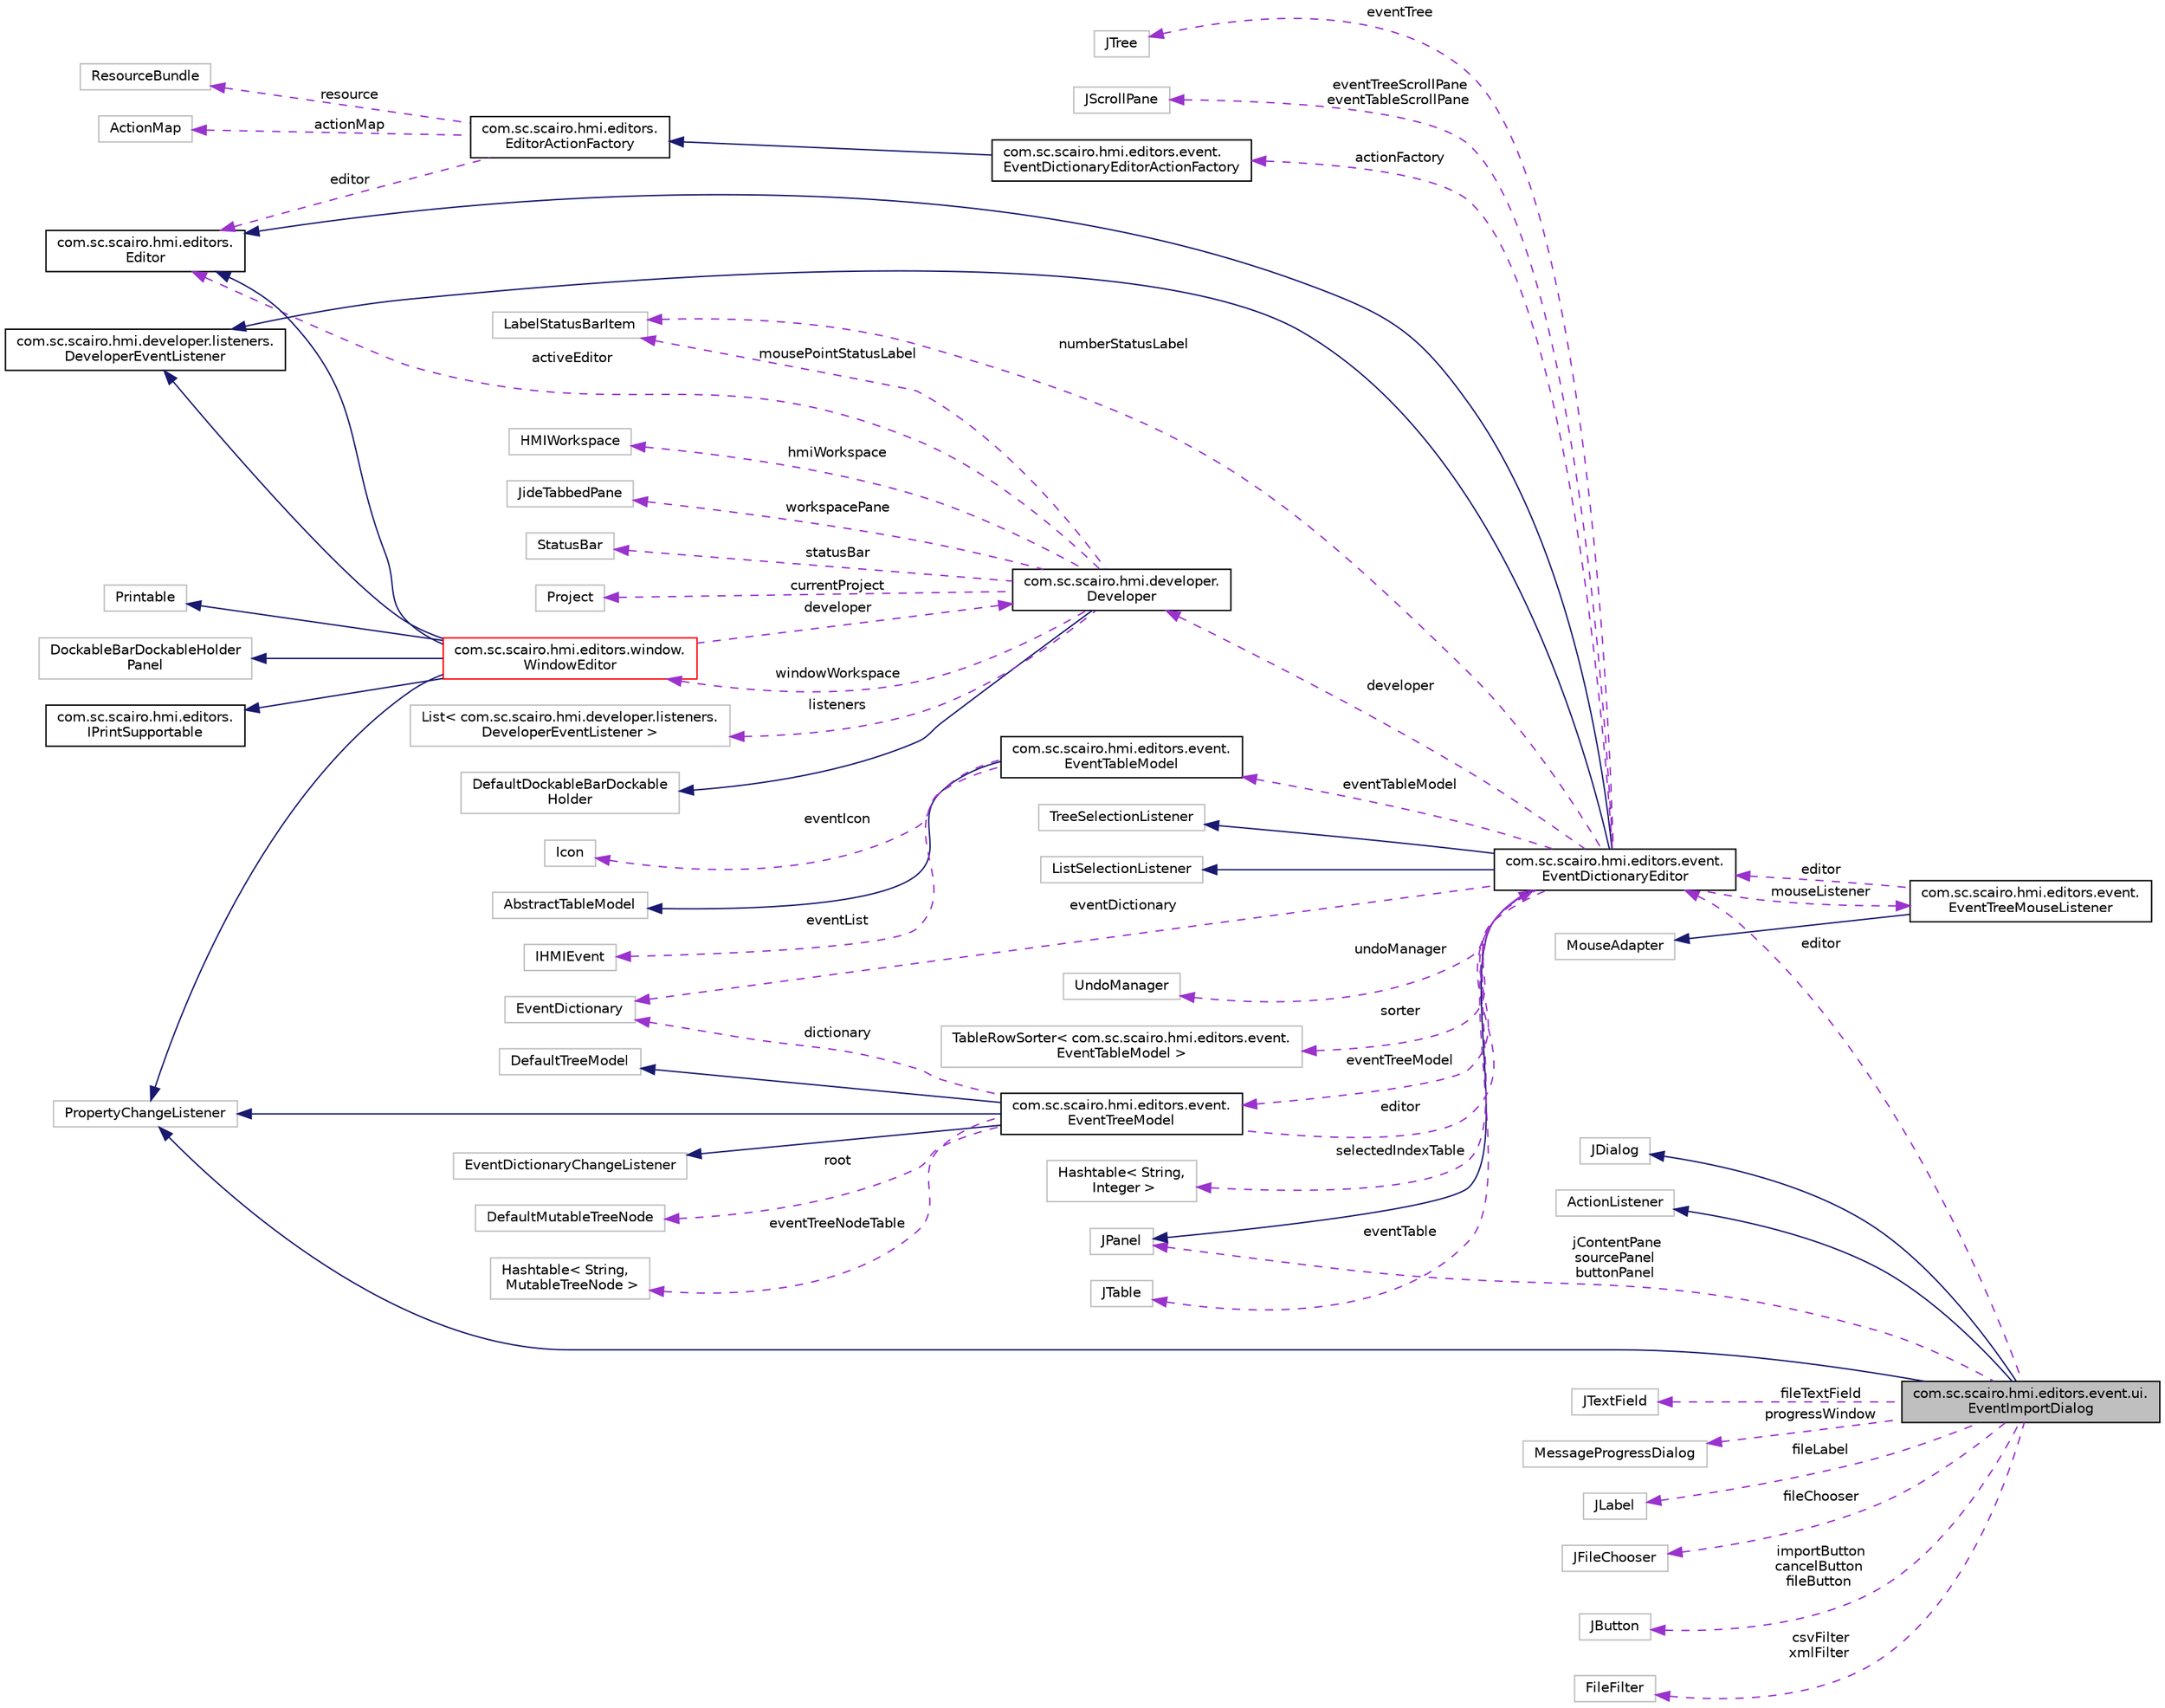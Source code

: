 digraph "com.sc.scairo.hmi.editors.event.ui.EventImportDialog"
{
 // LATEX_PDF_SIZE
  edge [fontname="Helvetica",fontsize="10",labelfontname="Helvetica",labelfontsize="10"];
  node [fontname="Helvetica",fontsize="10",shape=record];
  rankdir="LR";
  Node1 [label="com.sc.scairo.hmi.editors.event.ui.\lEventImportDialog",height=0.2,width=0.4,color="black", fillcolor="grey75", style="filled", fontcolor="black",tooltip=" "];
  Node2 -> Node1 [dir="back",color="midnightblue",fontsize="10",style="solid",fontname="Helvetica"];
  Node2 [label="JDialog",height=0.2,width=0.4,color="grey75", fillcolor="white", style="filled",tooltip=" "];
  Node3 -> Node1 [dir="back",color="midnightblue",fontsize="10",style="solid",fontname="Helvetica"];
  Node3 [label="ActionListener",height=0.2,width=0.4,color="grey75", fillcolor="white", style="filled",tooltip=" "];
  Node4 -> Node1 [dir="back",color="midnightblue",fontsize="10",style="solid",fontname="Helvetica"];
  Node4 [label="PropertyChangeListener",height=0.2,width=0.4,color="grey75", fillcolor="white", style="filled",tooltip=" "];
  Node5 -> Node1 [dir="back",color="darkorchid3",fontsize="10",style="dashed",label=" fileChooser" ,fontname="Helvetica"];
  Node5 [label="JFileChooser",height=0.2,width=0.4,color="grey75", fillcolor="white", style="filled",tooltip=" "];
  Node6 -> Node1 [dir="back",color="darkorchid3",fontsize="10",style="dashed",label=" importButton\ncancelButton\nfileButton" ,fontname="Helvetica"];
  Node6 [label="JButton",height=0.2,width=0.4,color="grey75", fillcolor="white", style="filled",tooltip=" "];
  Node7 -> Node1 [dir="back",color="darkorchid3",fontsize="10",style="dashed",label=" editor" ,fontname="Helvetica"];
  Node7 [label="com.sc.scairo.hmi.editors.event.\lEventDictionaryEditor",height=0.2,width=0.4,color="black", fillcolor="white", style="filled",URL="$classcom_1_1sc_1_1scairo_1_1hmi_1_1editors_1_1event_1_1_event_dictionary_editor.html",tooltip=" "];
  Node8 -> Node7 [dir="back",color="midnightblue",fontsize="10",style="solid",fontname="Helvetica"];
  Node8 [label="JPanel",height=0.2,width=0.4,color="grey75", fillcolor="white", style="filled",tooltip=" "];
  Node9 -> Node7 [dir="back",color="midnightblue",fontsize="10",style="solid",fontname="Helvetica"];
  Node9 [label="com.sc.scairo.hmi.developer.listeners.\lDeveloperEventListener",height=0.2,width=0.4,color="black", fillcolor="white", style="filled",URL="$interfacecom_1_1sc_1_1scairo_1_1hmi_1_1developer_1_1listeners_1_1_developer_event_listener.html",tooltip=" "];
  Node10 -> Node7 [dir="back",color="midnightblue",fontsize="10",style="solid",fontname="Helvetica"];
  Node10 [label="com.sc.scairo.hmi.editors.\lEditor",height=0.2,width=0.4,color="black", fillcolor="white", style="filled",URL="$interfacecom_1_1sc_1_1scairo_1_1hmi_1_1editors_1_1_editor.html",tooltip=" "];
  Node11 -> Node7 [dir="back",color="midnightblue",fontsize="10",style="solid",fontname="Helvetica"];
  Node11 [label="TreeSelectionListener",height=0.2,width=0.4,color="grey75", fillcolor="white", style="filled",tooltip=" "];
  Node12 -> Node7 [dir="back",color="midnightblue",fontsize="10",style="solid",fontname="Helvetica"];
  Node12 [label="ListSelectionListener",height=0.2,width=0.4,color="grey75", fillcolor="white", style="filled",tooltip=" "];
  Node13 -> Node7 [dir="back",color="darkorchid3",fontsize="10",style="dashed",label=" eventTreeModel" ,fontname="Helvetica"];
  Node13 [label="com.sc.scairo.hmi.editors.event.\lEventTreeModel",height=0.2,width=0.4,color="black", fillcolor="white", style="filled",URL="$classcom_1_1sc_1_1scairo_1_1hmi_1_1editors_1_1event_1_1_event_tree_model.html",tooltip=" "];
  Node14 -> Node13 [dir="back",color="midnightblue",fontsize="10",style="solid",fontname="Helvetica"];
  Node14 [label="DefaultTreeModel",height=0.2,width=0.4,color="grey75", fillcolor="white", style="filled",tooltip=" "];
  Node15 -> Node13 [dir="back",color="midnightblue",fontsize="10",style="solid",fontname="Helvetica"];
  Node15 [label="EventDictionaryChangeListener",height=0.2,width=0.4,color="grey75", fillcolor="white", style="filled",tooltip=" "];
  Node4 -> Node13 [dir="back",color="midnightblue",fontsize="10",style="solid",fontname="Helvetica"];
  Node16 -> Node13 [dir="back",color="darkorchid3",fontsize="10",style="dashed",label=" root" ,fontname="Helvetica"];
  Node16 [label="DefaultMutableTreeNode",height=0.2,width=0.4,color="grey75", fillcolor="white", style="filled",tooltip=" "];
  Node7 -> Node13 [dir="back",color="darkorchid3",fontsize="10",style="dashed",label=" editor" ,fontname="Helvetica"];
  Node17 -> Node13 [dir="back",color="darkorchid3",fontsize="10",style="dashed",label=" eventTreeNodeTable" ,fontname="Helvetica"];
  Node17 [label="Hashtable\< String,\l MutableTreeNode \>",height=0.2,width=0.4,color="grey75", fillcolor="white", style="filled",tooltip=" "];
  Node18 -> Node13 [dir="back",color="darkorchid3",fontsize="10",style="dashed",label=" dictionary" ,fontname="Helvetica"];
  Node18 [label="EventDictionary",height=0.2,width=0.4,color="grey75", fillcolor="white", style="filled",tooltip=" "];
  Node19 -> Node7 [dir="back",color="darkorchid3",fontsize="10",style="dashed",label=" undoManager" ,fontname="Helvetica"];
  Node19 [label="UndoManager",height=0.2,width=0.4,color="grey75", fillcolor="white", style="filled",tooltip=" "];
  Node20 -> Node7 [dir="back",color="darkorchid3",fontsize="10",style="dashed",label=" sorter" ,fontname="Helvetica"];
  Node20 [label="TableRowSorter\< com.sc.scairo.hmi.editors.event.\lEventTableModel \>",height=0.2,width=0.4,color="grey75", fillcolor="white", style="filled",tooltip=" "];
  Node21 -> Node7 [dir="back",color="darkorchid3",fontsize="10",style="dashed",label=" eventTableModel" ,fontname="Helvetica"];
  Node21 [label="com.sc.scairo.hmi.editors.event.\lEventTableModel",height=0.2,width=0.4,color="black", fillcolor="white", style="filled",URL="$classcom_1_1sc_1_1scairo_1_1hmi_1_1editors_1_1event_1_1_event_table_model.html",tooltip=" "];
  Node22 -> Node21 [dir="back",color="midnightblue",fontsize="10",style="solid",fontname="Helvetica"];
  Node22 [label="AbstractTableModel",height=0.2,width=0.4,color="grey75", fillcolor="white", style="filled",tooltip=" "];
  Node23 -> Node21 [dir="back",color="darkorchid3",fontsize="10",style="dashed",label=" eventList" ,fontname="Helvetica"];
  Node23 [label="IHMIEvent",height=0.2,width=0.4,color="grey75", fillcolor="white", style="filled",tooltip=" "];
  Node24 -> Node21 [dir="back",color="darkorchid3",fontsize="10",style="dashed",label=" eventIcon" ,fontname="Helvetica"];
  Node24 [label="Icon",height=0.2,width=0.4,color="grey75", fillcolor="white", style="filled",tooltip=" "];
  Node25 -> Node7 [dir="back",color="darkorchid3",fontsize="10",style="dashed",label=" numberStatusLabel" ,fontname="Helvetica"];
  Node25 [label="LabelStatusBarItem",height=0.2,width=0.4,color="grey75", fillcolor="white", style="filled",tooltip=" "];
  Node26 -> Node7 [dir="back",color="darkorchid3",fontsize="10",style="dashed",label=" selectedIndexTable" ,fontname="Helvetica"];
  Node26 [label="Hashtable\< String,\l Integer \>",height=0.2,width=0.4,color="grey75", fillcolor="white", style="filled",tooltip=" "];
  Node27 -> Node7 [dir="back",color="darkorchid3",fontsize="10",style="dashed",label=" actionFactory" ,fontname="Helvetica"];
  Node27 [label="com.sc.scairo.hmi.editors.event.\lEventDictionaryEditorActionFactory",height=0.2,width=0.4,color="black", fillcolor="white", style="filled",URL="$classcom_1_1sc_1_1scairo_1_1hmi_1_1editors_1_1event_1_1_event_dictionary_editor_action_factory.html",tooltip=" "];
  Node28 -> Node27 [dir="back",color="midnightblue",fontsize="10",style="solid",fontname="Helvetica"];
  Node28 [label="com.sc.scairo.hmi.editors.\lEditorActionFactory",height=0.2,width=0.4,color="black", fillcolor="white", style="filled",URL="$classcom_1_1sc_1_1scairo_1_1hmi_1_1editors_1_1_editor_action_factory.html",tooltip=" "];
  Node29 -> Node28 [dir="back",color="darkorchid3",fontsize="10",style="dashed",label=" resource" ,fontname="Helvetica"];
  Node29 [label="ResourceBundle",height=0.2,width=0.4,color="grey75", fillcolor="white", style="filled",tooltip=" "];
  Node30 -> Node28 [dir="back",color="darkorchid3",fontsize="10",style="dashed",label=" actionMap" ,fontname="Helvetica"];
  Node30 [label="ActionMap",height=0.2,width=0.4,color="grey75", fillcolor="white", style="filled",tooltip=" "];
  Node10 -> Node28 [dir="back",color="darkorchid3",fontsize="10",style="dashed",label=" editor" ,fontname="Helvetica"];
  Node31 -> Node7 [dir="back",color="darkorchid3",fontsize="10",style="dashed",label=" mouseListener" ,fontname="Helvetica"];
  Node31 [label="com.sc.scairo.hmi.editors.event.\lEventTreeMouseListener",height=0.2,width=0.4,color="black", fillcolor="white", style="filled",URL="$classcom_1_1sc_1_1scairo_1_1hmi_1_1editors_1_1event_1_1_event_tree_mouse_listener.html",tooltip=" "];
  Node32 -> Node31 [dir="back",color="midnightblue",fontsize="10",style="solid",fontname="Helvetica"];
  Node32 [label="MouseAdapter",height=0.2,width=0.4,color="grey75", fillcolor="white", style="filled",tooltip=" "];
  Node7 -> Node31 [dir="back",color="darkorchid3",fontsize="10",style="dashed",label=" editor" ,fontname="Helvetica"];
  Node33 -> Node7 [dir="back",color="darkorchid3",fontsize="10",style="dashed",label=" eventTable" ,fontname="Helvetica"];
  Node33 [label="JTable",height=0.2,width=0.4,color="grey75", fillcolor="white", style="filled",tooltip=" "];
  Node18 -> Node7 [dir="back",color="darkorchid3",fontsize="10",style="dashed",label=" eventDictionary" ,fontname="Helvetica"];
  Node34 -> Node7 [dir="back",color="darkorchid3",fontsize="10",style="dashed",label=" developer" ,fontname="Helvetica"];
  Node34 [label="com.sc.scairo.hmi.developer.\lDeveloper",height=0.2,width=0.4,color="black", fillcolor="white", style="filled",URL="$classcom_1_1sc_1_1scairo_1_1hmi_1_1developer_1_1_developer.html",tooltip=" "];
  Node35 -> Node34 [dir="back",color="midnightblue",fontsize="10",style="solid",fontname="Helvetica"];
  Node35 [label="DefaultDockableBarDockable\lHolder",height=0.2,width=0.4,color="grey75", fillcolor="white", style="filled",tooltip=" "];
  Node36 -> Node34 [dir="back",color="darkorchid3",fontsize="10",style="dashed",label=" hmiWorkspace" ,fontname="Helvetica"];
  Node36 [label="HMIWorkspace",height=0.2,width=0.4,color="grey75", fillcolor="white", style="filled",tooltip=" "];
  Node37 -> Node34 [dir="back",color="darkorchid3",fontsize="10",style="dashed",label=" windowWorkspace" ,fontname="Helvetica"];
  Node37 [label="com.sc.scairo.hmi.editors.window.\lWindowEditor",height=0.2,width=0.4,color="red", fillcolor="white", style="filled",URL="$classcom_1_1sc_1_1scairo_1_1hmi_1_1editors_1_1window_1_1_window_editor.html",tooltip=" "];
  Node38 -> Node37 [dir="back",color="midnightblue",fontsize="10",style="solid",fontname="Helvetica"];
  Node38 [label="DockableBarDockableHolder\lPanel",height=0.2,width=0.4,color="grey75", fillcolor="white", style="filled",tooltip=" "];
  Node9 -> Node37 [dir="back",color="midnightblue",fontsize="10",style="solid",fontname="Helvetica"];
  Node4 -> Node37 [dir="back",color="midnightblue",fontsize="10",style="solid",fontname="Helvetica"];
  Node10 -> Node37 [dir="back",color="midnightblue",fontsize="10",style="solid",fontname="Helvetica"];
  Node39 -> Node37 [dir="back",color="midnightblue",fontsize="10",style="solid",fontname="Helvetica"];
  Node39 [label="com.sc.scairo.hmi.editors.\lIPrintSupportable",height=0.2,width=0.4,color="black", fillcolor="white", style="filled",URL="$interfacecom_1_1sc_1_1scairo_1_1hmi_1_1editors_1_1_i_print_supportable.html",tooltip=" "];
  Node40 -> Node37 [dir="back",color="midnightblue",fontsize="10",style="solid",fontname="Helvetica"];
  Node40 [label="Printable",height=0.2,width=0.4,color="grey75", fillcolor="white", style="filled",tooltip=" "];
  Node34 -> Node37 [dir="back",color="darkorchid3",fontsize="10",style="dashed",label=" developer" ,fontname="Helvetica"];
  Node25 -> Node34 [dir="back",color="darkorchid3",fontsize="10",style="dashed",label=" mousePointStatusLabel" ,fontname="Helvetica"];
  Node79 -> Node34 [dir="back",color="darkorchid3",fontsize="10",style="dashed",label=" workspacePane" ,fontname="Helvetica"];
  Node79 [label="JideTabbedPane",height=0.2,width=0.4,color="grey75", fillcolor="white", style="filled",tooltip=" "];
  Node80 -> Node34 [dir="back",color="darkorchid3",fontsize="10",style="dashed",label=" statusBar" ,fontname="Helvetica"];
  Node80 [label="StatusBar",height=0.2,width=0.4,color="grey75", fillcolor="white", style="filled",tooltip=" "];
  Node81 -> Node34 [dir="back",color="darkorchid3",fontsize="10",style="dashed",label=" currentProject" ,fontname="Helvetica"];
  Node81 [label="Project",height=0.2,width=0.4,color="grey75", fillcolor="white", style="filled",tooltip=" "];
  Node82 -> Node34 [dir="back",color="darkorchid3",fontsize="10",style="dashed",label=" listeners" ,fontname="Helvetica"];
  Node82 [label="List\< com.sc.scairo.hmi.developer.listeners.\lDeveloperEventListener \>",height=0.2,width=0.4,color="grey75", fillcolor="white", style="filled",tooltip=" "];
  Node10 -> Node34 [dir="back",color="darkorchid3",fontsize="10",style="dashed",label=" activeEditor" ,fontname="Helvetica"];
  Node83 -> Node7 [dir="back",color="darkorchid3",fontsize="10",style="dashed",label=" eventTree" ,fontname="Helvetica"];
  Node83 [label="JTree",height=0.2,width=0.4,color="grey75", fillcolor="white", style="filled",tooltip=" "];
  Node84 -> Node7 [dir="back",color="darkorchid3",fontsize="10",style="dashed",label=" eventTreeScrollPane\neventTableScrollPane" ,fontname="Helvetica"];
  Node84 [label="JScrollPane",height=0.2,width=0.4,color="grey75", fillcolor="white", style="filled",tooltip=" "];
  Node85 -> Node1 [dir="back",color="darkorchid3",fontsize="10",style="dashed",label=" csvFilter\nxmlFilter" ,fontname="Helvetica"];
  Node85 [label="FileFilter",height=0.2,width=0.4,color="grey75", fillcolor="white", style="filled",tooltip=" "];
  Node86 -> Node1 [dir="back",color="darkorchid3",fontsize="10",style="dashed",label=" fileTextField" ,fontname="Helvetica"];
  Node86 [label="JTextField",height=0.2,width=0.4,color="grey75", fillcolor="white", style="filled",tooltip=" "];
  Node87 -> Node1 [dir="back",color="darkorchid3",fontsize="10",style="dashed",label=" progressWindow" ,fontname="Helvetica"];
  Node87 [label="MessageProgressDialog",height=0.2,width=0.4,color="grey75", fillcolor="white", style="filled",tooltip=" "];
  Node88 -> Node1 [dir="back",color="darkorchid3",fontsize="10",style="dashed",label=" fileLabel" ,fontname="Helvetica"];
  Node88 [label="JLabel",height=0.2,width=0.4,color="grey75", fillcolor="white", style="filled",tooltip=" "];
  Node8 -> Node1 [dir="back",color="darkorchid3",fontsize="10",style="dashed",label=" jContentPane\nsourcePanel\nbuttonPanel" ,fontname="Helvetica"];
}

